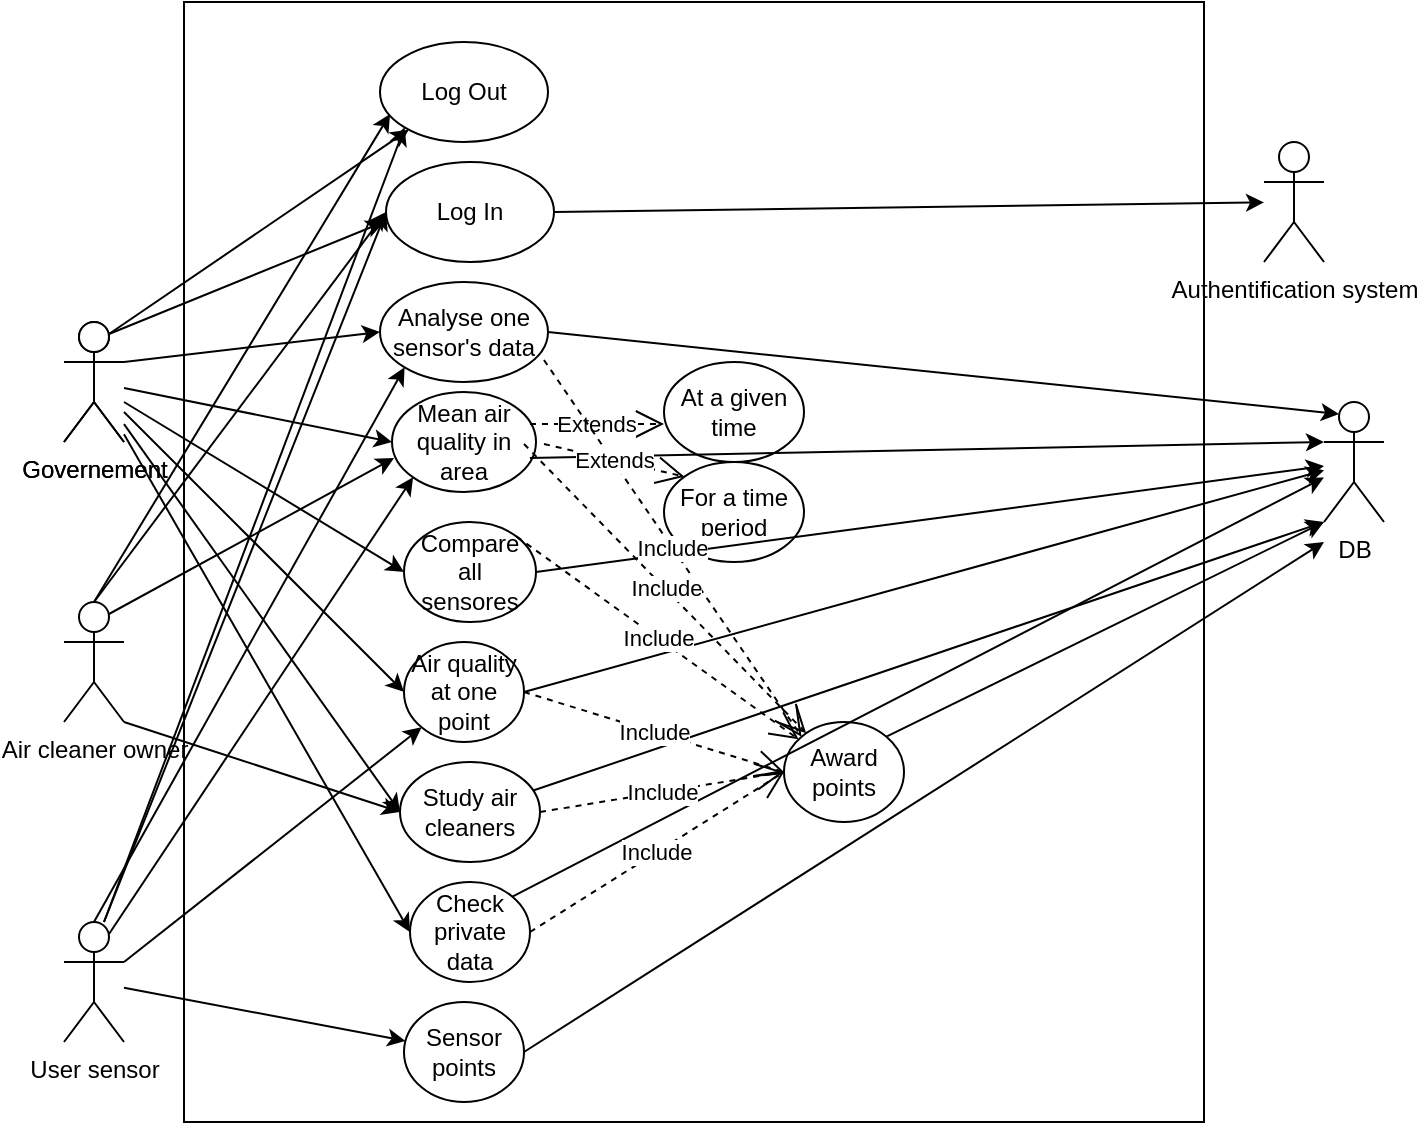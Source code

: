 <mxfile version="21.1.4" type="device">
  <diagram name="Page-1" id="P8FGrSwyqR3xULbghpmT">
    <mxGraphModel dx="1039" dy="514" grid="1" gridSize="10" guides="1" tooltips="1" connect="1" arrows="1" fold="1" page="1" pageScale="1" pageWidth="827" pageHeight="1169" math="0" shadow="0">
      <root>
        <mxCell id="0" />
        <mxCell id="1" parent="0" />
        <mxCell id="tTTFGS0j0cHTXVqvNhUo-3" value="" style="rounded=0;whiteSpace=wrap;html=1;" vertex="1" parent="1">
          <mxGeometry x="190" y="60" width="510" height="560" as="geometry" />
        </mxCell>
        <mxCell id="dUgNfWvNqtBJOZLGx8M_-2" value="Governement" style="shape=umlActor;verticalLabelPosition=bottom;verticalAlign=top;html=1;outlineConnect=0;" parent="1" vertex="1">
          <mxGeometry x="130" y="220" width="30" height="60" as="geometry" />
        </mxCell>
        <mxCell id="dUgNfWvNqtBJOZLGx8M_-3" value="Mean air quality in area" style="ellipse;whiteSpace=wrap;html=1;" parent="1" vertex="1">
          <mxGeometry x="294" y="255" width="72" height="50" as="geometry" />
        </mxCell>
        <mxCell id="pbRO5dq1u3pbGANDl4na-1" value="Analyse one sensor&#39;s data" style="ellipse;whiteSpace=wrap;html=1;" parent="1" vertex="1">
          <mxGeometry x="288" y="200" width="84" height="50" as="geometry" />
        </mxCell>
        <mxCell id="pbRO5dq1u3pbGANDl4na-2" value="Compare all sensores" style="ellipse;whiteSpace=wrap;html=1;" parent="1" vertex="1">
          <mxGeometry x="300" y="320" width="66" height="50" as="geometry" />
        </mxCell>
        <mxCell id="pbRO5dq1u3pbGANDl4na-3" value="Air quality at one point" style="ellipse;whiteSpace=wrap;html=1;" parent="1" vertex="1">
          <mxGeometry x="300" y="380" width="60" height="50" as="geometry" />
        </mxCell>
        <mxCell id="pbRO5dq1u3pbGANDl4na-4" value="Study air cleaners" style="ellipse;whiteSpace=wrap;html=1;" parent="1" vertex="1">
          <mxGeometry x="298" y="440" width="70" height="50" as="geometry" />
        </mxCell>
        <mxCell id="pbRO5dq1u3pbGANDl4na-5" value="Check private data" style="ellipse;whiteSpace=wrap;html=1;" parent="1" vertex="1">
          <mxGeometry x="303" y="500" width="60" height="50" as="geometry" />
        </mxCell>
        <mxCell id="pbRO5dq1u3pbGANDl4na-6" value="Award points" style="ellipse;whiteSpace=wrap;html=1;" parent="1" vertex="1">
          <mxGeometry x="490" y="420" width="60" height="50" as="geometry" />
        </mxCell>
        <mxCell id="pbRO5dq1u3pbGANDl4na-7" value="DB" style="shape=umlActor;verticalLabelPosition=bottom;verticalAlign=top;html=1;outlineConnect=0;" parent="1" vertex="1">
          <mxGeometry x="760" y="260" width="30" height="60" as="geometry" />
        </mxCell>
        <mxCell id="pbRO5dq1u3pbGANDl4na-8" value="At a given time" style="ellipse;whiteSpace=wrap;html=1;" parent="1" vertex="1">
          <mxGeometry x="430" y="240" width="70" height="50" as="geometry" />
        </mxCell>
        <mxCell id="pbRO5dq1u3pbGANDl4na-10" value="For a time period" style="ellipse;whiteSpace=wrap;html=1;" parent="1" vertex="1">
          <mxGeometry x="430" y="290" width="70" height="50" as="geometry" />
        </mxCell>
        <mxCell id="pbRO5dq1u3pbGANDl4na-11" value="" style="endArrow=classic;html=1;rounded=0;exitX=0.958;exitY=0.66;exitDx=0;exitDy=0;exitPerimeter=0;entryX=0;entryY=0.333;entryDx=0;entryDy=0;entryPerimeter=0;" parent="1" source="dUgNfWvNqtBJOZLGx8M_-3" target="pbRO5dq1u3pbGANDl4na-7" edge="1">
          <mxGeometry width="50" height="50" relative="1" as="geometry">
            <mxPoint x="390" y="460" as="sourcePoint" />
            <mxPoint x="640" y="285" as="targetPoint" />
          </mxGeometry>
        </mxCell>
        <mxCell id="pbRO5dq1u3pbGANDl4na-12" value="" style="endArrow=classic;html=1;rounded=0;exitX=1;exitY=0.5;exitDx=0;exitDy=0;entryX=0.25;entryY=0.1;entryDx=0;entryDy=0;entryPerimeter=0;" parent="1" source="pbRO5dq1u3pbGANDl4na-1" target="pbRO5dq1u3pbGANDl4na-7" edge="1">
          <mxGeometry width="50" height="50" relative="1" as="geometry">
            <mxPoint x="390" y="460" as="sourcePoint" />
            <mxPoint x="440" y="410" as="targetPoint" />
          </mxGeometry>
        </mxCell>
        <mxCell id="pbRO5dq1u3pbGANDl4na-13" value="" style="endArrow=classic;html=1;rounded=0;exitX=1;exitY=0.5;exitDx=0;exitDy=0;" parent="1" source="pbRO5dq1u3pbGANDl4na-2" target="pbRO5dq1u3pbGANDl4na-7" edge="1">
          <mxGeometry width="50" height="50" relative="1" as="geometry">
            <mxPoint x="390" y="460" as="sourcePoint" />
            <mxPoint x="440" y="410" as="targetPoint" />
          </mxGeometry>
        </mxCell>
        <mxCell id="pbRO5dq1u3pbGANDl4na-14" value="" style="endArrow=classic;html=1;rounded=0;exitX=1;exitY=0.5;exitDx=0;exitDy=0;" parent="1" source="pbRO5dq1u3pbGANDl4na-3" target="pbRO5dq1u3pbGANDl4na-7" edge="1">
          <mxGeometry width="50" height="50" relative="1" as="geometry">
            <mxPoint x="720" y="470" as="sourcePoint" />
            <mxPoint x="630" y="320" as="targetPoint" />
          </mxGeometry>
        </mxCell>
        <mxCell id="pbRO5dq1u3pbGANDl4na-16" value="" style="endArrow=classic;html=1;rounded=0;entryX=0;entryY=1;entryDx=0;entryDy=0;entryPerimeter=0;" parent="1" source="pbRO5dq1u3pbGANDl4na-4" target="pbRO5dq1u3pbGANDl4na-7" edge="1">
          <mxGeometry width="50" height="50" relative="1" as="geometry">
            <mxPoint x="390" y="460" as="sourcePoint" />
            <mxPoint x="440" y="410" as="targetPoint" />
          </mxGeometry>
        </mxCell>
        <mxCell id="pbRO5dq1u3pbGANDl4na-17" value="" style="endArrow=classic;html=1;rounded=0;exitX=1;exitY=0;exitDx=0;exitDy=0;" parent="1" source="pbRO5dq1u3pbGANDl4na-5" target="pbRO5dq1u3pbGANDl4na-7" edge="1">
          <mxGeometry width="50" height="50" relative="1" as="geometry">
            <mxPoint x="390" y="460" as="sourcePoint" />
            <mxPoint x="640" y="320" as="targetPoint" />
          </mxGeometry>
        </mxCell>
        <mxCell id="pbRO5dq1u3pbGANDl4na-18" value="" style="endArrow=classic;html=1;rounded=0;exitX=1;exitY=0;exitDx=0;exitDy=0;" parent="1" source="pbRO5dq1u3pbGANDl4na-6" edge="1">
          <mxGeometry width="50" height="50" relative="1" as="geometry">
            <mxPoint x="390" y="460" as="sourcePoint" />
            <mxPoint x="760" y="320" as="targetPoint" />
          </mxGeometry>
        </mxCell>
        <mxCell id="pbRO5dq1u3pbGANDl4na-19" value="Include" style="endArrow=open;endSize=12;dashed=1;html=1;rounded=0;exitX=1;exitY=0.5;exitDx=0;exitDy=0;entryX=0;entryY=0.5;entryDx=0;entryDy=0;" parent="1" source="pbRO5dq1u3pbGANDl4na-3" target="pbRO5dq1u3pbGANDl4na-6" edge="1">
          <mxGeometry width="160" relative="1" as="geometry">
            <mxPoint x="390" y="524.5" as="sourcePoint" />
            <mxPoint x="550" y="524.5" as="targetPoint" />
          </mxGeometry>
        </mxCell>
        <mxCell id="pbRO5dq1u3pbGANDl4na-20" value="Extends" style="endArrow=open;endSize=12;dashed=1;html=1;rounded=0;exitX=0.958;exitY=0.32;exitDx=0;exitDy=0;exitPerimeter=0;" parent="1" source="dUgNfWvNqtBJOZLGx8M_-3" edge="1">
          <mxGeometry width="160" relative="1" as="geometry">
            <mxPoint x="390" y="524.5" as="sourcePoint" />
            <mxPoint x="430" y="271" as="targetPoint" />
          </mxGeometry>
        </mxCell>
        <mxCell id="pbRO5dq1u3pbGANDl4na-21" value="Include" style="endArrow=open;endSize=12;dashed=1;html=1;rounded=0;exitX=1;exitY=0.5;exitDx=0;exitDy=0;entryX=0;entryY=0.5;entryDx=0;entryDy=0;" parent="1" source="pbRO5dq1u3pbGANDl4na-5" target="pbRO5dq1u3pbGANDl4na-6" edge="1">
          <mxGeometry width="160" relative="1" as="geometry">
            <mxPoint x="373" y="281" as="sourcePoint" />
            <mxPoint x="440" y="275" as="targetPoint" />
          </mxGeometry>
        </mxCell>
        <mxCell id="pbRO5dq1u3pbGANDl4na-22" value="Include" style="endArrow=open;endSize=12;dashed=1;html=1;rounded=0;exitX=0.976;exitY=0.78;exitDx=0;exitDy=0;exitPerimeter=0;entryX=0;entryY=0;entryDx=0;entryDy=0;" parent="1" source="pbRO5dq1u3pbGANDl4na-1" target="pbRO5dq1u3pbGANDl4na-6" edge="1">
          <mxGeometry width="160" relative="1" as="geometry">
            <mxPoint x="363" y="271" as="sourcePoint" />
            <mxPoint x="432" y="255" as="targetPoint" />
          </mxGeometry>
        </mxCell>
        <mxCell id="pbRO5dq1u3pbGANDl4na-23" value="Include" style="endArrow=open;endSize=12;dashed=1;html=1;rounded=0;" parent="1" target="pbRO5dq1u3pbGANDl4na-6" edge="1">
          <mxGeometry width="160" relative="1" as="geometry">
            <mxPoint x="360" y="281" as="sourcePoint" />
            <mxPoint x="440" y="275" as="targetPoint" />
          </mxGeometry>
        </mxCell>
        <mxCell id="pbRO5dq1u3pbGANDl4na-24" value="Include" style="endArrow=open;endSize=12;dashed=1;html=1;rounded=0;exitX=1;exitY=0;exitDx=0;exitDy=0;" parent="1" source="pbRO5dq1u3pbGANDl4na-2" target="pbRO5dq1u3pbGANDl4na-6" edge="1">
          <mxGeometry width="160" relative="1" as="geometry">
            <mxPoint x="383" y="291" as="sourcePoint" />
            <mxPoint x="450" y="285" as="targetPoint" />
          </mxGeometry>
        </mxCell>
        <mxCell id="pbRO5dq1u3pbGANDl4na-25" value="Include" style="endArrow=open;endSize=12;dashed=1;html=1;rounded=0;exitX=1;exitY=0.5;exitDx=0;exitDy=0;entryX=0;entryY=0.5;entryDx=0;entryDy=0;" parent="1" source="pbRO5dq1u3pbGANDl4na-4" target="pbRO5dq1u3pbGANDl4na-6" edge="1">
          <mxGeometry width="160" relative="1" as="geometry">
            <mxPoint x="393" y="301" as="sourcePoint" />
            <mxPoint x="460" y="295" as="targetPoint" />
          </mxGeometry>
        </mxCell>
        <mxCell id="pbRO5dq1u3pbGANDl4na-29" value="Extends" style="endArrow=open;endSize=12;dashed=1;html=1;rounded=0;entryX=0;entryY=0;entryDx=0;entryDy=0;" parent="1" target="pbRO5dq1u3pbGANDl4na-10" edge="1">
          <mxGeometry width="160" relative="1" as="geometry">
            <mxPoint x="370" y="281" as="sourcePoint" />
            <mxPoint x="440" y="281" as="targetPoint" />
          </mxGeometry>
        </mxCell>
        <mxCell id="pbRO5dq1u3pbGANDl4na-30" value="" style="endArrow=classic;html=1;rounded=0;exitX=1;exitY=0.333;exitDx=0;exitDy=0;entryX=0;entryY=0.5;entryDx=0;entryDy=0;exitPerimeter=0;" parent="1" source="dUgNfWvNqtBJOZLGx8M_-2" target="pbRO5dq1u3pbGANDl4na-1" edge="1">
          <mxGeometry width="50" height="50" relative="1" as="geometry">
            <mxPoint x="372" y="225" as="sourcePoint" />
            <mxPoint x="648" y="261" as="targetPoint" />
          </mxGeometry>
        </mxCell>
        <mxCell id="pbRO5dq1u3pbGANDl4na-31" value="" style="endArrow=classic;html=1;rounded=0;entryX=0;entryY=0.5;entryDx=0;entryDy=0;" parent="1" source="dUgNfWvNqtBJOZLGx8M_-2" target="dUgNfWvNqtBJOZLGx8M_-3" edge="1">
          <mxGeometry width="50" height="50" relative="1" as="geometry">
            <mxPoint x="382" y="235" as="sourcePoint" />
            <mxPoint x="658" y="271" as="targetPoint" />
          </mxGeometry>
        </mxCell>
        <mxCell id="pbRO5dq1u3pbGANDl4na-32" value="" style="endArrow=classic;html=1;rounded=0;entryX=0;entryY=0.5;entryDx=0;entryDy=0;" parent="1" target="pbRO5dq1u3pbGANDl4na-2" edge="1">
          <mxGeometry width="50" height="50" relative="1" as="geometry">
            <mxPoint x="160" y="260" as="sourcePoint" />
            <mxPoint x="668" y="281" as="targetPoint" />
          </mxGeometry>
        </mxCell>
        <mxCell id="pbRO5dq1u3pbGANDl4na-33" value="" style="endArrow=classic;html=1;rounded=0;entryX=0;entryY=0.5;entryDx=0;entryDy=0;" parent="1" source="dUgNfWvNqtBJOZLGx8M_-2" target="pbRO5dq1u3pbGANDl4na-3" edge="1">
          <mxGeometry width="50" height="50" relative="1" as="geometry">
            <mxPoint x="402" y="255" as="sourcePoint" />
            <mxPoint x="678" y="291" as="targetPoint" />
          </mxGeometry>
        </mxCell>
        <mxCell id="pbRO5dq1u3pbGANDl4na-34" value="" style="endArrow=classic;html=1;rounded=0;entryX=0;entryY=0.5;entryDx=0;entryDy=0;" parent="1" source="dUgNfWvNqtBJOZLGx8M_-2" target="pbRO5dq1u3pbGANDl4na-4" edge="1">
          <mxGeometry width="50" height="50" relative="1" as="geometry">
            <mxPoint x="412" y="265" as="sourcePoint" />
            <mxPoint x="688" y="301" as="targetPoint" />
          </mxGeometry>
        </mxCell>
        <mxCell id="pbRO5dq1u3pbGANDl4na-35" value="" style="endArrow=classic;html=1;rounded=0;entryX=0;entryY=0.5;entryDx=0;entryDy=0;" parent="1" source="dUgNfWvNqtBJOZLGx8M_-2" target="pbRO5dq1u3pbGANDl4na-5" edge="1">
          <mxGeometry width="50" height="50" relative="1" as="geometry">
            <mxPoint x="422" y="275" as="sourcePoint" />
            <mxPoint x="698" y="311" as="targetPoint" />
          </mxGeometry>
        </mxCell>
        <mxCell id="pbRO5dq1u3pbGANDl4na-36" value="Log In" style="ellipse;whiteSpace=wrap;html=1;" parent="1" vertex="1">
          <mxGeometry x="291" y="140" width="84" height="50" as="geometry" />
        </mxCell>
        <mxCell id="pbRO5dq1u3pbGANDl4na-37" value="" style="endArrow=classic;html=1;rounded=0;exitX=0.75;exitY=0.1;exitDx=0;exitDy=0;exitPerimeter=0;" parent="1" source="dUgNfWvNqtBJOZLGx8M_-2" edge="1">
          <mxGeometry width="50" height="50" relative="1" as="geometry">
            <mxPoint x="380" y="400" as="sourcePoint" />
            <mxPoint x="290" y="170" as="targetPoint" />
          </mxGeometry>
        </mxCell>
        <mxCell id="pbRO5dq1u3pbGANDl4na-38" value="Authentification system" style="shape=umlActor;verticalLabelPosition=bottom;verticalAlign=top;html=1;outlineConnect=0;" parent="1" vertex="1">
          <mxGeometry x="730" y="130" width="30" height="60" as="geometry" />
        </mxCell>
        <mxCell id="pbRO5dq1u3pbGANDl4na-41" value="" style="endArrow=classic;html=1;rounded=0;exitX=1;exitY=0.5;exitDx=0;exitDy=0;" parent="1" source="pbRO5dq1u3pbGANDl4na-36" target="pbRO5dq1u3pbGANDl4na-38" edge="1">
          <mxGeometry width="50" height="50" relative="1" as="geometry">
            <mxPoint x="380" y="400" as="sourcePoint" />
            <mxPoint x="430" y="350" as="targetPoint" />
          </mxGeometry>
        </mxCell>
        <mxCell id="zWKnbVkY1tpC_sqQNgp3-3" value="User sensor" style="shape=umlActor;verticalLabelPosition=bottom;verticalAlign=top;html=1;outlineConnect=0;" parent="1" vertex="1">
          <mxGeometry x="130" y="520" width="30" height="60" as="geometry" />
        </mxCell>
        <mxCell id="zWKnbVkY1tpC_sqQNgp3-5" value="Governement" style="shape=umlActor;verticalLabelPosition=bottom;verticalAlign=top;html=1;outlineConnect=0;" parent="1" vertex="1">
          <mxGeometry x="130" y="220" width="30" height="60" as="geometry" />
        </mxCell>
        <mxCell id="zWKnbVkY1tpC_sqQNgp3-6" value="Air cleaner owner" style="shape=umlActor;verticalLabelPosition=bottom;verticalAlign=top;html=1;outlineConnect=0;" parent="1" vertex="1">
          <mxGeometry x="130" y="360" width="30" height="60" as="geometry" />
        </mxCell>
        <mxCell id="zWKnbVkY1tpC_sqQNgp3-8" value="Sensor points" style="ellipse;whiteSpace=wrap;html=1;" parent="1" vertex="1">
          <mxGeometry x="300" y="560" width="60" height="50" as="geometry" />
        </mxCell>
        <mxCell id="zWKnbVkY1tpC_sqQNgp3-9" value="" style="endArrow=classic;html=1;rounded=0;exitX=1;exitY=0.5;exitDx=0;exitDy=0;" parent="1" source="zWKnbVkY1tpC_sqQNgp3-8" edge="1">
          <mxGeometry width="50" height="50" relative="1" as="geometry">
            <mxPoint x="380" y="480" as="sourcePoint" />
            <mxPoint x="760" y="330" as="targetPoint" />
          </mxGeometry>
        </mxCell>
        <mxCell id="zWKnbVkY1tpC_sqQNgp3-10" value="" style="endArrow=classic;html=1;rounded=0;" parent="1" source="zWKnbVkY1tpC_sqQNgp3-3" target="zWKnbVkY1tpC_sqQNgp3-8" edge="1">
          <mxGeometry width="50" height="50" relative="1" as="geometry">
            <mxPoint x="380" y="480" as="sourcePoint" />
            <mxPoint x="430" y="430" as="targetPoint" />
          </mxGeometry>
        </mxCell>
        <mxCell id="zWKnbVkY1tpC_sqQNgp3-11" value="" style="endArrow=classic;html=1;rounded=0;exitX=0.75;exitY=0.1;exitDx=0;exitDy=0;exitPerimeter=0;entryX=0;entryY=1;entryDx=0;entryDy=0;" parent="1" source="zWKnbVkY1tpC_sqQNgp3-3" target="dUgNfWvNqtBJOZLGx8M_-3" edge="1">
          <mxGeometry width="50" height="50" relative="1" as="geometry">
            <mxPoint x="380" y="480" as="sourcePoint" />
            <mxPoint x="430" y="430" as="targetPoint" />
          </mxGeometry>
        </mxCell>
        <mxCell id="zWKnbVkY1tpC_sqQNgp3-12" value="" style="endArrow=classic;html=1;rounded=0;exitX=1;exitY=0.333;exitDx=0;exitDy=0;exitPerimeter=0;entryX=0;entryY=1;entryDx=0;entryDy=0;" parent="1" source="zWKnbVkY1tpC_sqQNgp3-3" target="pbRO5dq1u3pbGANDl4na-3" edge="1">
          <mxGeometry width="50" height="50" relative="1" as="geometry">
            <mxPoint x="380" y="480" as="sourcePoint" />
            <mxPoint x="430" y="430" as="targetPoint" />
          </mxGeometry>
        </mxCell>
        <mxCell id="zWKnbVkY1tpC_sqQNgp3-13" value="" style="endArrow=classic;html=1;rounded=0;exitX=1;exitY=1;exitDx=0;exitDy=0;exitPerimeter=0;entryX=0;entryY=0.5;entryDx=0;entryDy=0;" parent="1" source="zWKnbVkY1tpC_sqQNgp3-6" target="pbRO5dq1u3pbGANDl4na-4" edge="1">
          <mxGeometry width="50" height="50" relative="1" as="geometry">
            <mxPoint x="380" y="480" as="sourcePoint" />
            <mxPoint x="430" y="430" as="targetPoint" />
          </mxGeometry>
        </mxCell>
        <mxCell id="zWKnbVkY1tpC_sqQNgp3-14" value="" style="endArrow=classic;html=1;rounded=0;exitX=0.5;exitY=0;exitDx=0;exitDy=0;exitPerimeter=0;entryX=0;entryY=1;entryDx=0;entryDy=0;" parent="1" source="zWKnbVkY1tpC_sqQNgp3-3" target="pbRO5dq1u3pbGANDl4na-1" edge="1">
          <mxGeometry width="50" height="50" relative="1" as="geometry">
            <mxPoint x="380" y="420" as="sourcePoint" />
            <mxPoint x="430" y="370" as="targetPoint" />
          </mxGeometry>
        </mxCell>
        <mxCell id="zWKnbVkY1tpC_sqQNgp3-15" value="" style="endArrow=classic;html=1;rounded=0;exitX=0.75;exitY=0.1;exitDx=0;exitDy=0;exitPerimeter=0;entryX=0.014;entryY=0.66;entryDx=0;entryDy=0;entryPerimeter=0;" parent="1" source="zWKnbVkY1tpC_sqQNgp3-6" target="dUgNfWvNqtBJOZLGx8M_-3" edge="1">
          <mxGeometry width="50" height="50" relative="1" as="geometry">
            <mxPoint x="380" y="420" as="sourcePoint" />
            <mxPoint x="430" y="370" as="targetPoint" />
          </mxGeometry>
        </mxCell>
        <mxCell id="tTTFGS0j0cHTXVqvNhUo-1" value="" style="endArrow=classic;html=1;rounded=0;entryX=0;entryY=0.5;entryDx=0;entryDy=0;" edge="1" parent="1">
          <mxGeometry width="50" height="50" relative="1" as="geometry">
            <mxPoint x="150" y="520" as="sourcePoint" />
            <mxPoint x="291" y="165" as="targetPoint" />
          </mxGeometry>
        </mxCell>
        <mxCell id="tTTFGS0j0cHTXVqvNhUo-2" value="" style="endArrow=classic;html=1;rounded=0;exitX=0.5;exitY=0;exitDx=0;exitDy=0;exitPerimeter=0;entryX=0;entryY=0.5;entryDx=0;entryDy=0;" edge="1" parent="1" source="zWKnbVkY1tpC_sqQNgp3-6">
          <mxGeometry width="50" height="50" relative="1" as="geometry">
            <mxPoint x="153" y="226" as="sourcePoint" />
            <mxPoint x="291" y="165" as="targetPoint" />
          </mxGeometry>
        </mxCell>
        <mxCell id="tTTFGS0j0cHTXVqvNhUo-4" value="Log Out" style="ellipse;whiteSpace=wrap;html=1;" vertex="1" parent="1">
          <mxGeometry x="288" y="80" width="84" height="50" as="geometry" />
        </mxCell>
        <mxCell id="tTTFGS0j0cHTXVqvNhUo-5" value="" style="endArrow=classic;html=1;rounded=0;exitX=0.75;exitY=0.1;exitDx=0;exitDy=0;exitPerimeter=0;" edge="1" parent="1" source="zWKnbVkY1tpC_sqQNgp3-5" target="tTTFGS0j0cHTXVqvNhUo-4">
          <mxGeometry width="50" height="50" relative="1" as="geometry">
            <mxPoint x="163" y="236" as="sourcePoint" />
            <mxPoint x="301" y="175" as="targetPoint" />
          </mxGeometry>
        </mxCell>
        <mxCell id="tTTFGS0j0cHTXVqvNhUo-6" value="" style="endArrow=classic;html=1;rounded=0;entryX=0.06;entryY=0.72;entryDx=0;entryDy=0;exitX=0.5;exitY=0;exitDx=0;exitDy=0;exitPerimeter=0;entryPerimeter=0;" edge="1" parent="1" source="zWKnbVkY1tpC_sqQNgp3-6" target="tTTFGS0j0cHTXVqvNhUo-4">
          <mxGeometry width="50" height="50" relative="1" as="geometry">
            <mxPoint x="150" y="350" as="sourcePoint" />
            <mxPoint x="311" y="185" as="targetPoint" />
          </mxGeometry>
        </mxCell>
        <mxCell id="tTTFGS0j0cHTXVqvNhUo-7" value="" style="endArrow=classic;html=1;rounded=0;entryX=0;entryY=1;entryDx=0;entryDy=0;" edge="1" parent="1" target="tTTFGS0j0cHTXVqvNhUo-4">
          <mxGeometry width="50" height="50" relative="1" as="geometry">
            <mxPoint x="150" y="520" as="sourcePoint" />
            <mxPoint x="321" y="195" as="targetPoint" />
          </mxGeometry>
        </mxCell>
      </root>
    </mxGraphModel>
  </diagram>
</mxfile>
